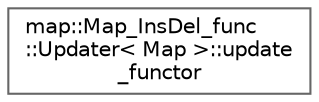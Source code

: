 digraph "类继承关系图"
{
 // LATEX_PDF_SIZE
  bgcolor="transparent";
  edge [fontname=Helvetica,fontsize=10,labelfontname=Helvetica,labelfontsize=10];
  node [fontname=Helvetica,fontsize=10,shape=box,height=0.2,width=0.4];
  rankdir="LR";
  Node0 [id="Node000000",label="map::Map_InsDel_func\l::Updater\< Map \>::update\l_functor",height=0.2,width=0.4,color="grey40", fillcolor="white", style="filled",URL="$structmap_1_1_map___ins_del__func_1_1_updater_1_1update__functor.html",tooltip=" "];
}
